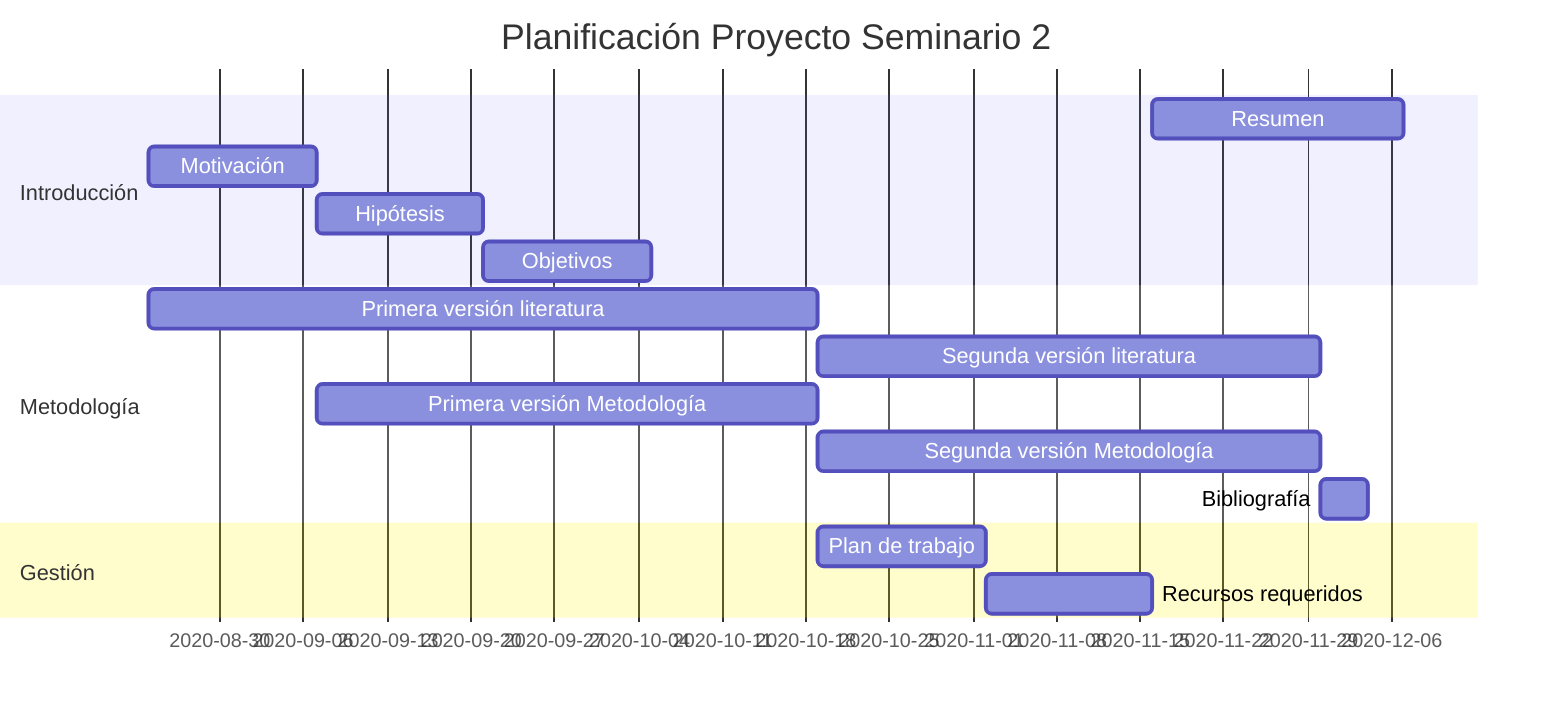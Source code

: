 gantt
title Planificación Proyecto Seminario 2
dateFormat  DD-MM-YYYY
section Introducción
Resumen             :a10, after a10, 3w
Motivación          :a2, 24-08-2020, 2w
Hipótesis           :a3, after a2, 2w
Objetivos           :a4, after a3, 2w
section Metodología
Primera versión literatura          :a5, 24-08-2020  , 8w
Segunda versión literatura          :a6, after a5  , 6w
Primera versión Metodología      :a7, after a2  , 6w
Segunda versión Metodología          :a11, after a5  , 6w
Bibliografía                 :a8, 30-11-2020  , 04-12-2020
section Gestión
Plan de trabajo              :a9, after a5  , 2w
Recursos requeridos          :a10, after a9  , 2w